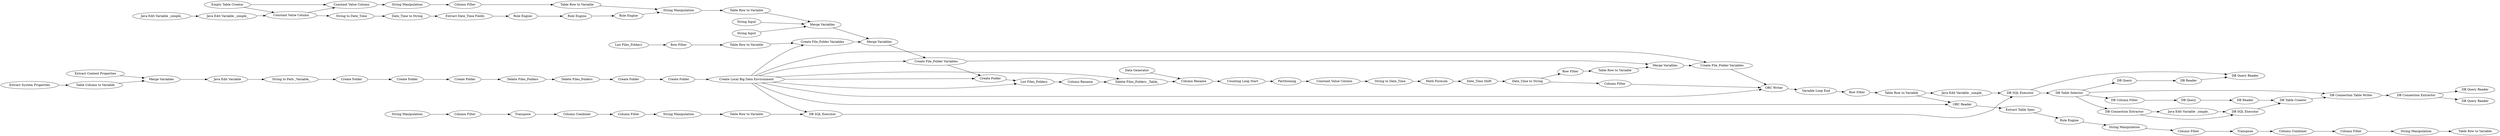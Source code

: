 digraph {
	"-5470550610718466188_1631" [label="Java Edit Variable _simple_"]
	"-5470550610718466188_2732" [label="DB Query"]
	"-5470550610718466188_2727" [label="DB Table Creator"]
	"666831074812538208_2030" [label="Date_Time to String"]
	"-5470550610718466188_2712" [label="Row Filter"]
	"-862784826631571734_53" [label="Create Folder"]
	"-5470550610718466188_2684" [label="Constant Value Column"]
	"740335174278070029_1881" [label=Transpose]
	"-5470550610718466188_2718" [label="Row Filter"]
	"-862784826631571734_48" [label="String to Path _Variable_"]
	"-862784826631571734_50" [label="Merge Variables"]
	"-5470550610718466188_2689" [label="Column Filter"]
	"-5470550610718466188_2734" [label="DB Query Reader"]
	"-5470550610718466188_2713" [label="Table Row to Variable"]
	"-862784826631571734_57" [label="Delete Files_Folders"]
	"-5470550610718466188_2685" [label="String to Date_Time"]
	"-862784826631571734_49" [label="Java Edit Variable"]
	"-5470550610718466188_1867" [label="Extract Table Spec"]
	"740335174278070029_1883" [label="Column Filter"]
	"-5470550610718466188_2731" [label="Create Folder"]
	"-5470550610718466188_2691" [label="Variable Loop End"]
	"-5470550610718466188_2724" [label="DB Query"]
	"-5470550610718466188_2725" [label="DB Column Filter"]
	"740335174278070029_1870" [label="Column Filter"]
	"-5470550610718466188_2722" [label="Java Edit Variable _simple_"]
	"-5470550610718466188_2686" [label="Date_Time Shift"]
	"-5470550610718466188_2729" [label="Java Edit Variable _simple_"]
	"740335174278070029_430" [label="Column Filter"]
	"666831074812538208_2633" [label="Rule Engine"]
	"-5470550610718466188_2638" [label="List Files_Folders"]
	"666831074812538208_2632" [label="Table Row to Variable"]
	"-5470550610718466188_1602" [label="Java Edit Variable _simple_"]
	"-5470550610718466188_2726" [label="DB Reader"]
	"740335174278070029_1882" [label="Column Combiner"]
	"-5470550610718466188_2707" [label="String Input"]
	"-5470550610718466188_2706" [label="Merge Variables"]
	"740335174278070029_1880" [label="Column Filter"]
	"-8775447068161397014_2541" [label="Create File_Folder Variables"]
	"-862784826631571734_52" [label="Create Folder"]
	"740335174278070029_1871" [label=Transpose]
	"-862784826631571734_56" [label="Delete Files_Folders"]
	"740335174278070029_1879" [label="String Manipulation"]
	"-5470550610718466188_2735" [label="DB Query Reader"]
	"666831074812538208_2631" [label="Table Row to Variable"]
	"740335174278070029_1613" [label="String Manipulation"]
	"-5470550610718466188_2715" [label="Merge Variables"]
	"-5470550610718466188_2717" [label="Delete Files_Folders _Table_"]
	"-5470550610718466188_43" [label="DB SQL Executor"]
	"666831074812538208_2634" [label="Extract Date_Time Fields"]
	"-8775447068161397014_2625" [label="Table Row to Variable"]
	"-5470550610718466188_2710" [label="ORC Writer"]
	"-5470550610718466188_2687" [label="Math Formula"]
	"-5470550610718466188_2714" [label="Merge Variables"]
	"-862784826631571734_61" [label="Extract Context Properties"]
	"-5470550610718466188_2728" [label="DB SQL Executor"]
	"-5470550610718466188_2541" [label="Create File_Folder Variables"]
	"-862784826631571734_51" [label="Table Column to Variable"]
	"740335174278070029_1885" [label="Table Row to Variable"]
	"-5470550610718466188_2682" [label="Counting Loop Start"]
	"-5470550610718466188_2720" [label="ORC Reader"]
	"666831074812538208_1712" [label="String Manipulation"]
	"740335174278070029_1873" [label="Table Row to Variable"]
	"-5470550610718466188_2733" [label="DB Connection Extractor"]
	"-862784826631571734_60" [label="Create Folder"]
	"666831074812538208_1713" [label="Empty Table Creator"]
	"-862784826631571734_59" [label="Create Folder"]
	"740335174278070029_1869" [label="String Manipulation"]
	"740335174278070029_1884" [label="String Manipulation"]
	"666831074812538208_1632" [label="Constant Value Column"]
	"-8775447068161397014_2638" [label="List Files_Folders"]
	"666831074812538208_1619" [label="Constant Value Column"]
	"-5470550610718466188_2586" [label="String Input"]
	"666831074812538208_1634" [label="String to Date_Time"]
	"-5470550610718466188_2643" [label="Column Rename"]
	"-5470550610718466188_47" [label="DB Table Selector"]
	"-5470550610718466188_2688" [label="Date_Time to String"]
	"-5470550610718466188_2711" [label="Create File_Folder Variables"]
	"-5470550610718466188_1868" [label="Rule Engine"]
	"-5470550610718466188_2721" [label="DB SQL Executor"]
	"-5470550610718466188_53" [label="DB Query Reader"]
	"740335174278070029_426" [label="Column Combiner"]
	"-8775447068161397014_2624" [label="Row Filter"]
	"-862784826631571734_28" [label="Extract System Properties"]
	"666831074812538208_1623" [label="String Manipulation"]
	"-862784826631571734_47" [label="Create Folder"]
	"666831074812538208_1711" [label="Rule Engine"]
	"-5470550610718466188_2716" [label="Column Rename"]
	"-5470550610718466188_2723" [label="DB Connection Extractor"]
	"-5470550610718466188_2719" [label="Table Row to Variable"]
	"-5470550610718466188_2642" [label="Data Generator"]
	"-5470550610718466188_2730" [label="DB Connection Table Writer"]
	"-5470550610718466188_87" [label="Create Local Big Data Environment"]
	"-5470550610718466188_2683" [label=Partitioning]
	"666831074812538208_1625" [label="Column Filter"]
	"-5470550610718466188_46" [label="DB Reader"]
	"666831074812538208_1638" [label="Rule Engine"]
	"-5470550610718466188_2691" -> "-5470550610718466188_2718"
	"-5470550610718466188_2727" -> "-5470550610718466188_2730"
	"-5470550610718466188_87" -> "-5470550610718466188_2717"
	"-862784826631571734_52" -> "-862784826631571734_53"
	"-5470550610718466188_1631" -> "666831074812538208_1632"
	"666831074812538208_1713" -> "666831074812538208_1619"
	"-5470550610718466188_2733" -> "-5470550610718466188_2735"
	"-5470550610718466188_2723" -> "-5470550610718466188_2729"
	"-5470550610718466188_2711" -> "-5470550610718466188_2710"
	"-5470550610718466188_87" -> "-5470550610718466188_2541"
	"-5470550610718466188_2723" -> "-5470550610718466188_2728"
	"666831074812538208_1623" -> "666831074812538208_1625"
	"-5470550610718466188_1867" -> "-5470550610718466188_1868"
	"-5470550610718466188_2642" -> "-5470550610718466188_2643"
	"-5470550610718466188_87" -> "-5470550610718466188_2731"
	"740335174278070029_1884" -> "740335174278070029_1885"
	"666831074812538208_2634" -> "666831074812538208_1638"
	"-5470550610718466188_2541" -> "-5470550610718466188_2714"
	"-5470550610718466188_2689" -> "-5470550610718466188_2710"
	"-862784826631571734_48" -> "-862784826631571734_47"
	"-5470550610718466188_2638" -> "-5470550610718466188_2716"
	"-5470550610718466188_1868" -> "740335174278070029_1869"
	"740335174278070029_1880" -> "740335174278070029_1881"
	"666831074812538208_2633" -> "666831074812538208_1712"
	"666831074812538208_2632" -> "-5470550610718466188_2706"
	"-5470550610718466188_2731" -> "-5470550610718466188_2638"
	"-5470550610718466188_43" -> "-5470550610718466188_47"
	"-5470550610718466188_2541" -> "-5470550610718466188_2731"
	"-8775447068161397014_2624" -> "-8775447068161397014_2625"
	"-5470550610718466188_2719" -> "-5470550610718466188_2722"
	"-5470550610718466188_2733" -> "-5470550610718466188_2734"
	"-5470550610718466188_2726" -> "-5470550610718466188_2727"
	"-5470550610718466188_2713" -> "-5470550610718466188_2714"
	"-5470550610718466188_2719" -> "-5470550610718466188_2720"
	"-5470550610718466188_87" -> "-5470550610718466188_2711"
	"-8775447068161397014_2541" -> "-5470550610718466188_2715"
	"-5470550610718466188_2729" -> "-5470550610718466188_2728"
	"-5470550610718466188_2706" -> "-5470550610718466188_2715"
	"-5470550610718466188_1602" -> "-5470550610718466188_1631"
	"666831074812538208_1619" -> "666831074812538208_1623"
	"-862784826631571734_50" -> "-862784826631571734_49"
	"740335174278070029_1883" -> "740335174278070029_1884"
	"666831074812538208_2030" -> "666831074812538208_2634"
	"-5470550610718466188_2710" -> "-5470550610718466188_2691"
	"740335174278070029_1613" -> "740335174278070029_1873"
	"-5470550610718466188_87" -> "-8775447068161397014_2541"
	"-862784826631571734_61" -> "-862784826631571734_50"
	"666831074812538208_1638" -> "666831074812538208_1711"
	"-5470550610718466188_2721" -> "-5470550610718466188_43"
	"-5470550610718466188_47" -> "-5470550610718466188_2732"
	"666831074812538208_1632" -> "666831074812538208_1634"
	"-5470550610718466188_87" -> "-5470550610718466188_2710"
	"-5470550610718466188_2716" -> "-5470550610718466188_2717"
	"-5470550610718466188_2724" -> "-5470550610718466188_2726"
	"666831074812538208_1634" -> "666831074812538208_2030"
	"-5470550610718466188_2688" -> "-5470550610718466188_2712"
	"-5470550610718466188_43" -> "-5470550610718466188_53"
	"-862784826631571734_49" -> "-862784826631571734_48"
	"-5470550610718466188_2686" -> "-5470550610718466188_2688"
	"-5470550610718466188_2687" -> "-5470550610718466188_2686"
	"-5470550610718466188_87" -> "-5470550610718466188_2720"
	"-5470550610718466188_2730" -> "-5470550610718466188_2733"
	"-5470550610718466188_2732" -> "-5470550610718466188_46"
	"666831074812538208_1625" -> "666831074812538208_2631"
	"666831074812538208_1632" -> "666831074812538208_1619"
	"-5470550610718466188_2715" -> "-5470550610718466188_2541"
	"-5470550610718466188_2683" -> "-5470550610718466188_2684"
	"-5470550610718466188_47" -> "-5470550610718466188_2723"
	"-5470550610718466188_2722" -> "-5470550610718466188_43"
	"-862784826631571734_59" -> "-5470550610718466188_87"
	"-5470550610718466188_2707" -> "-5470550610718466188_2706"
	"-5470550610718466188_2682" -> "-5470550610718466188_2683"
	"-5470550610718466188_2725" -> "-5470550610718466188_2724"
	"666831074812538208_2631" -> "666831074812538208_1712"
	"740335174278070029_430" -> "740335174278070029_1613"
	"-5470550610718466188_87" -> "-5470550610718466188_2721"
	"-5470550610718466188_87" -> "-5470550610718466188_2638"
	"-5470550610718466188_2720" -> "-5470550610718466188_1867"
	"666831074812538208_1711" -> "666831074812538208_2633"
	"-862784826631571734_53" -> "-862784826631571734_57"
	"740335174278070029_1881" -> "740335174278070029_1882"
	"-5470550610718466188_47" -> "-5470550610718466188_2730"
	"740335174278070029_1871" -> "740335174278070029_426"
	"-862784826631571734_60" -> "-862784826631571734_59"
	"-5470550610718466188_2643" -> "-5470550610718466188_2682"
	"-862784826631571734_56" -> "-862784826631571734_60"
	"-862784826631571734_57" -> "-862784826631571734_56"
	"-862784826631571734_51" -> "-862784826631571734_50"
	"-5470550610718466188_2714" -> "-5470550610718466188_2711"
	"666831074812538208_1713" -> "666831074812538208_1632"
	"-862784826631571734_47" -> "-862784826631571734_52"
	"-5470550610718466188_2728" -> "-5470550610718466188_2727"
	"-8775447068161397014_2638" -> "-8775447068161397014_2624"
	"-5470550610718466188_2586" -> "-5470550610718466188_2706"
	"-5470550610718466188_2685" -> "-5470550610718466188_2687"
	"-5470550610718466188_46" -> "-5470550610718466188_53"
	"740335174278070029_1882" -> "740335174278070029_1883"
	"-8775447068161397014_2625" -> "-8775447068161397014_2541"
	"-5470550610718466188_2717" -> "-5470550610718466188_2643"
	"740335174278070029_1870" -> "740335174278070029_1871"
	"666831074812538208_1712" -> "666831074812538208_2632"
	"740335174278070029_1869" -> "740335174278070029_1870"
	"-862784826631571734_28" -> "-862784826631571734_51"
	"-5470550610718466188_2688" -> "-5470550610718466188_2689"
	"740335174278070029_1885" -> "-5470550610718466188_2721"
	"-5470550610718466188_2718" -> "-5470550610718466188_2719"
	"-5470550610718466188_2684" -> "-5470550610718466188_2685"
	"-5470550610718466188_47" -> "-5470550610718466188_2725"
	"-5470550610718466188_2712" -> "-5470550610718466188_2713"
	"740335174278070029_426" -> "740335174278070029_430"
	"740335174278070029_1879" -> "740335174278070029_1880"
	rankdir=LR
}
